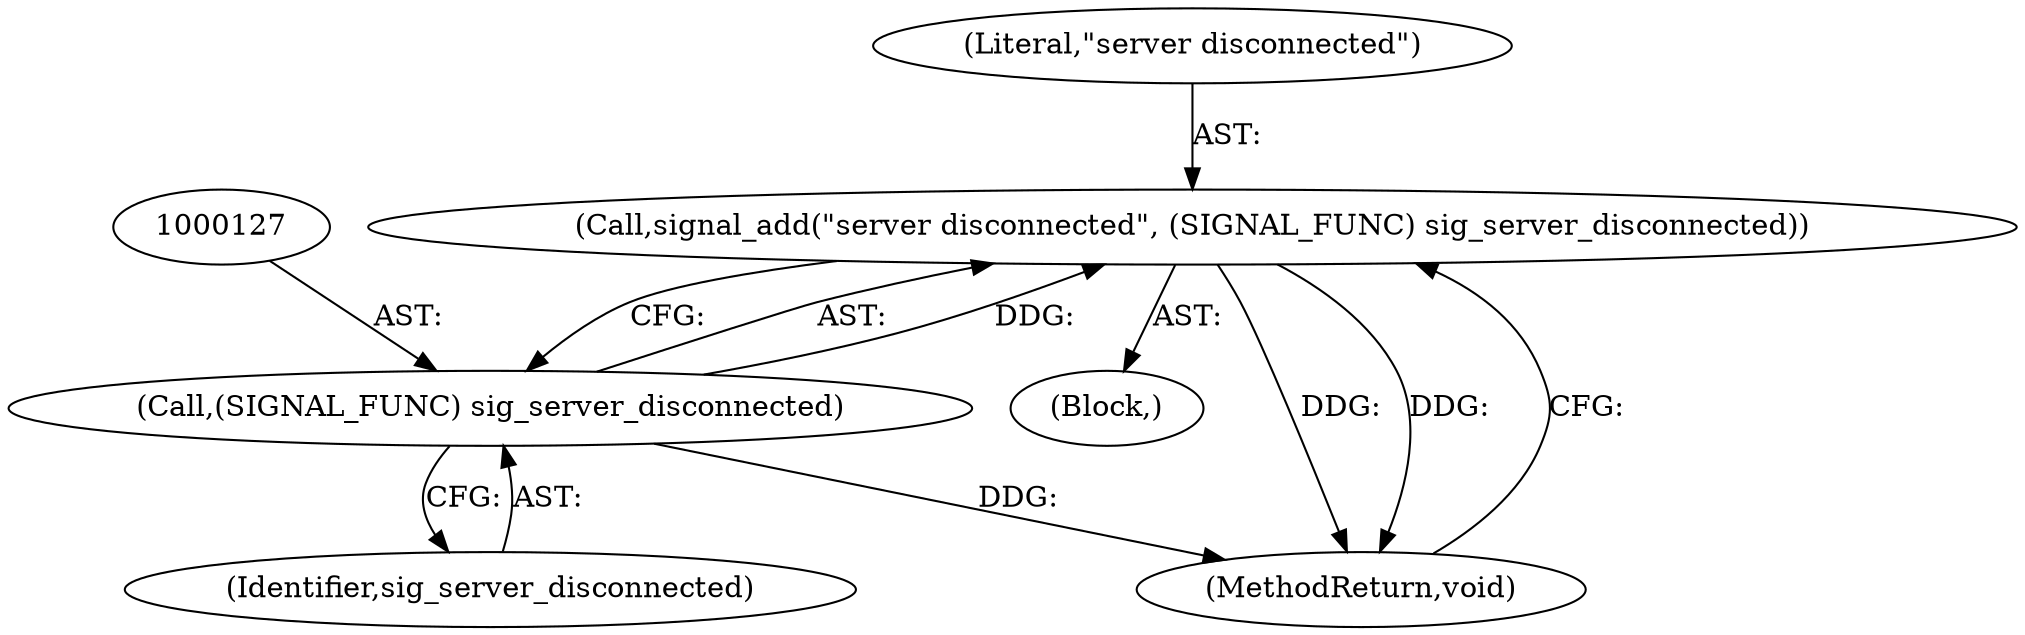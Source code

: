 digraph "0_irssi_77b2631c78461965bc9a7414aae206b5c514e1b3_0@API" {
"1000124" [label="(Call,signal_add(\"server disconnected\", (SIGNAL_FUNC) sig_server_disconnected))"];
"1000126" [label="(Call,(SIGNAL_FUNC) sig_server_disconnected)"];
"1000102" [label="(Block,)"];
"1000129" [label="(MethodReturn,void)"];
"1000126" [label="(Call,(SIGNAL_FUNC) sig_server_disconnected)"];
"1000125" [label="(Literal,\"server disconnected\")"];
"1000128" [label="(Identifier,sig_server_disconnected)"];
"1000124" [label="(Call,signal_add(\"server disconnected\", (SIGNAL_FUNC) sig_server_disconnected))"];
"1000124" -> "1000102"  [label="AST: "];
"1000124" -> "1000126"  [label="CFG: "];
"1000125" -> "1000124"  [label="AST: "];
"1000126" -> "1000124"  [label="AST: "];
"1000129" -> "1000124"  [label="CFG: "];
"1000124" -> "1000129"  [label="DDG: "];
"1000124" -> "1000129"  [label="DDG: "];
"1000126" -> "1000124"  [label="DDG: "];
"1000126" -> "1000128"  [label="CFG: "];
"1000127" -> "1000126"  [label="AST: "];
"1000128" -> "1000126"  [label="AST: "];
"1000126" -> "1000129"  [label="DDG: "];
}
